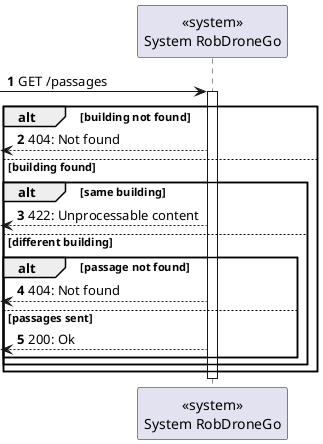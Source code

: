 @startuml
autonumber

participant "<<system>>\nSystem RobDroneGo" as sys

[-> sys : GET /passages

activate sys
    alt building not found
            [<-- sys : 404: Not found
        else building found
           alt same building
            [<-- sys : 422: Unprocessable content
            else different building
                alt  passage not found
                    [<-- sys : 404: Not found
                else passages sent
                    [<-- sys : 200: Ok
            end
            end
        end
deactivate sys

@enduml

